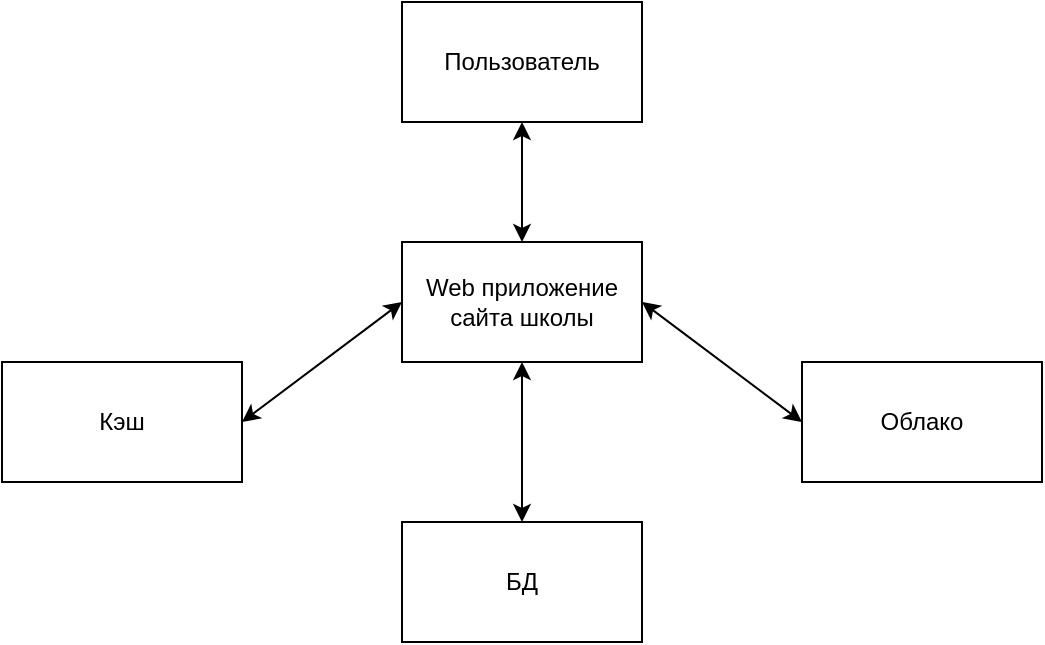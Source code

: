 <mxfile version="13.6.9" type="device"><diagram id="L9UsgWlginOpvmWTxCQz" name="Page-1"><mxGraphModel dx="1038" dy="576" grid="1" gridSize="10" guides="1" tooltips="1" connect="1" arrows="1" fold="1" page="1" pageScale="1" pageWidth="827" pageHeight="1169" math="0" shadow="0"><root><mxCell id="0"/><mxCell id="1" parent="0"/><mxCell id="uVce_EHkHDgvb2LTYcA4-1" value="Пользователь" style="rounded=0;whiteSpace=wrap;html=1;" vertex="1" parent="1"><mxGeometry x="360" y="60" width="120" height="60" as="geometry"/></mxCell><mxCell id="uVce_EHkHDgvb2LTYcA4-2" value="Web приложение сайта школы" style="rounded=0;whiteSpace=wrap;html=1;" vertex="1" parent="1"><mxGeometry x="360" y="180" width="120" height="60" as="geometry"/></mxCell><mxCell id="uVce_EHkHDgvb2LTYcA4-3" value="БД" style="rounded=0;whiteSpace=wrap;html=1;" vertex="1" parent="1"><mxGeometry x="360" y="320" width="120" height="60" as="geometry"/></mxCell><mxCell id="uVce_EHkHDgvb2LTYcA4-4" value="Кэш" style="rounded=0;whiteSpace=wrap;html=1;" vertex="1" parent="1"><mxGeometry x="160" y="240" width="120" height="60" as="geometry"/></mxCell><mxCell id="uVce_EHkHDgvb2LTYcA4-5" value="Облако" style="rounded=0;whiteSpace=wrap;html=1;" vertex="1" parent="1"><mxGeometry x="560" y="240" width="120" height="60" as="geometry"/></mxCell><mxCell id="uVce_EHkHDgvb2LTYcA4-6" value="" style="endArrow=classic;startArrow=classic;html=1;entryX=0.5;entryY=1;entryDx=0;entryDy=0;exitX=0.5;exitY=0;exitDx=0;exitDy=0;" edge="1" parent="1" source="uVce_EHkHDgvb2LTYcA4-2" target="uVce_EHkHDgvb2LTYcA4-1"><mxGeometry width="50" height="50" relative="1" as="geometry"><mxPoint x="389" y="180" as="sourcePoint"/><mxPoint x="439" y="130" as="targetPoint"/></mxGeometry></mxCell><mxCell id="uVce_EHkHDgvb2LTYcA4-7" value="" style="endArrow=classic;startArrow=classic;html=1;exitX=1;exitY=0.5;exitDx=0;exitDy=0;entryX=0;entryY=0.5;entryDx=0;entryDy=0;" edge="1" parent="1" source="uVce_EHkHDgvb2LTYcA4-4" target="uVce_EHkHDgvb2LTYcA4-2"><mxGeometry width="50" height="50" relative="1" as="geometry"><mxPoint x="280" y="230" as="sourcePoint"/><mxPoint x="330" y="180" as="targetPoint"/></mxGeometry></mxCell><mxCell id="uVce_EHkHDgvb2LTYcA4-8" value="" style="endArrow=classic;startArrow=classic;html=1;entryX=0.5;entryY=1;entryDx=0;entryDy=0;exitX=0.5;exitY=0;exitDx=0;exitDy=0;" edge="1" parent="1" source="uVce_EHkHDgvb2LTYcA4-3" target="uVce_EHkHDgvb2LTYcA4-2"><mxGeometry width="50" height="50" relative="1" as="geometry"><mxPoint x="500" y="320" as="sourcePoint"/><mxPoint x="550" y="270" as="targetPoint"/></mxGeometry></mxCell><mxCell id="uVce_EHkHDgvb2LTYcA4-9" value="" style="endArrow=classic;startArrow=classic;html=1;entryX=0;entryY=0.5;entryDx=0;entryDy=0;exitX=1;exitY=0.5;exitDx=0;exitDy=0;" edge="1" parent="1" source="uVce_EHkHDgvb2LTYcA4-2" target="uVce_EHkHDgvb2LTYcA4-5"><mxGeometry width="50" height="50" relative="1" as="geometry"><mxPoint x="480" y="235" as="sourcePoint"/><mxPoint x="530" y="185" as="targetPoint"/></mxGeometry></mxCell></root></mxGraphModel></diagram></mxfile>